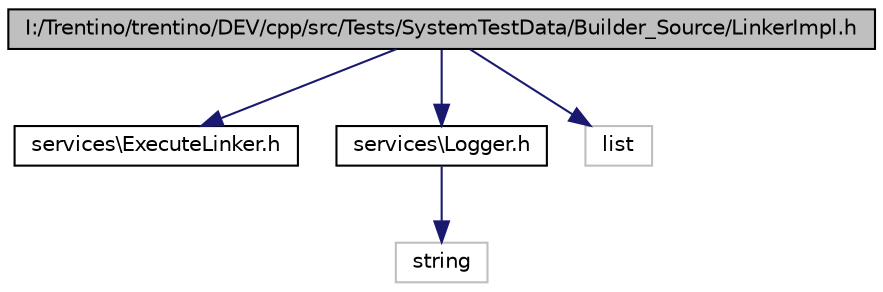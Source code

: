 digraph G
{
  edge [fontname="Helvetica",fontsize="10",labelfontname="Helvetica",labelfontsize="10"];
  node [fontname="Helvetica",fontsize="10",shape=record];
  Node1 [label="I:/Trentino/trentino/DEV/cpp/src/Tests/SystemTestData/Builder_Source/LinkerImpl.h",height=0.2,width=0.4,color="black", fillcolor="grey75", style="filled" fontcolor="black"];
  Node1 -> Node2 [color="midnightblue",fontsize="10",style="solid",fontname="Helvetica"];
  Node2 [label="services\\ExecuteLinker.h",height=0.2,width=0.4,color="black", fillcolor="white", style="filled",URL="$_source_2services_2_execute_linker_8h.html"];
  Node1 -> Node3 [color="midnightblue",fontsize="10",style="solid",fontname="Helvetica"];
  Node3 [label="services\\Logger.h",height=0.2,width=0.4,color="black", fillcolor="white", style="filled",URL="$_source_2services_2_logger_8h.html"];
  Node3 -> Node4 [color="midnightblue",fontsize="10",style="solid",fontname="Helvetica"];
  Node4 [label="string",height=0.2,width=0.4,color="grey75", fillcolor="white", style="filled"];
  Node1 -> Node5 [color="midnightblue",fontsize="10",style="solid",fontname="Helvetica"];
  Node5 [label="list",height=0.2,width=0.4,color="grey75", fillcolor="white", style="filled"];
}
